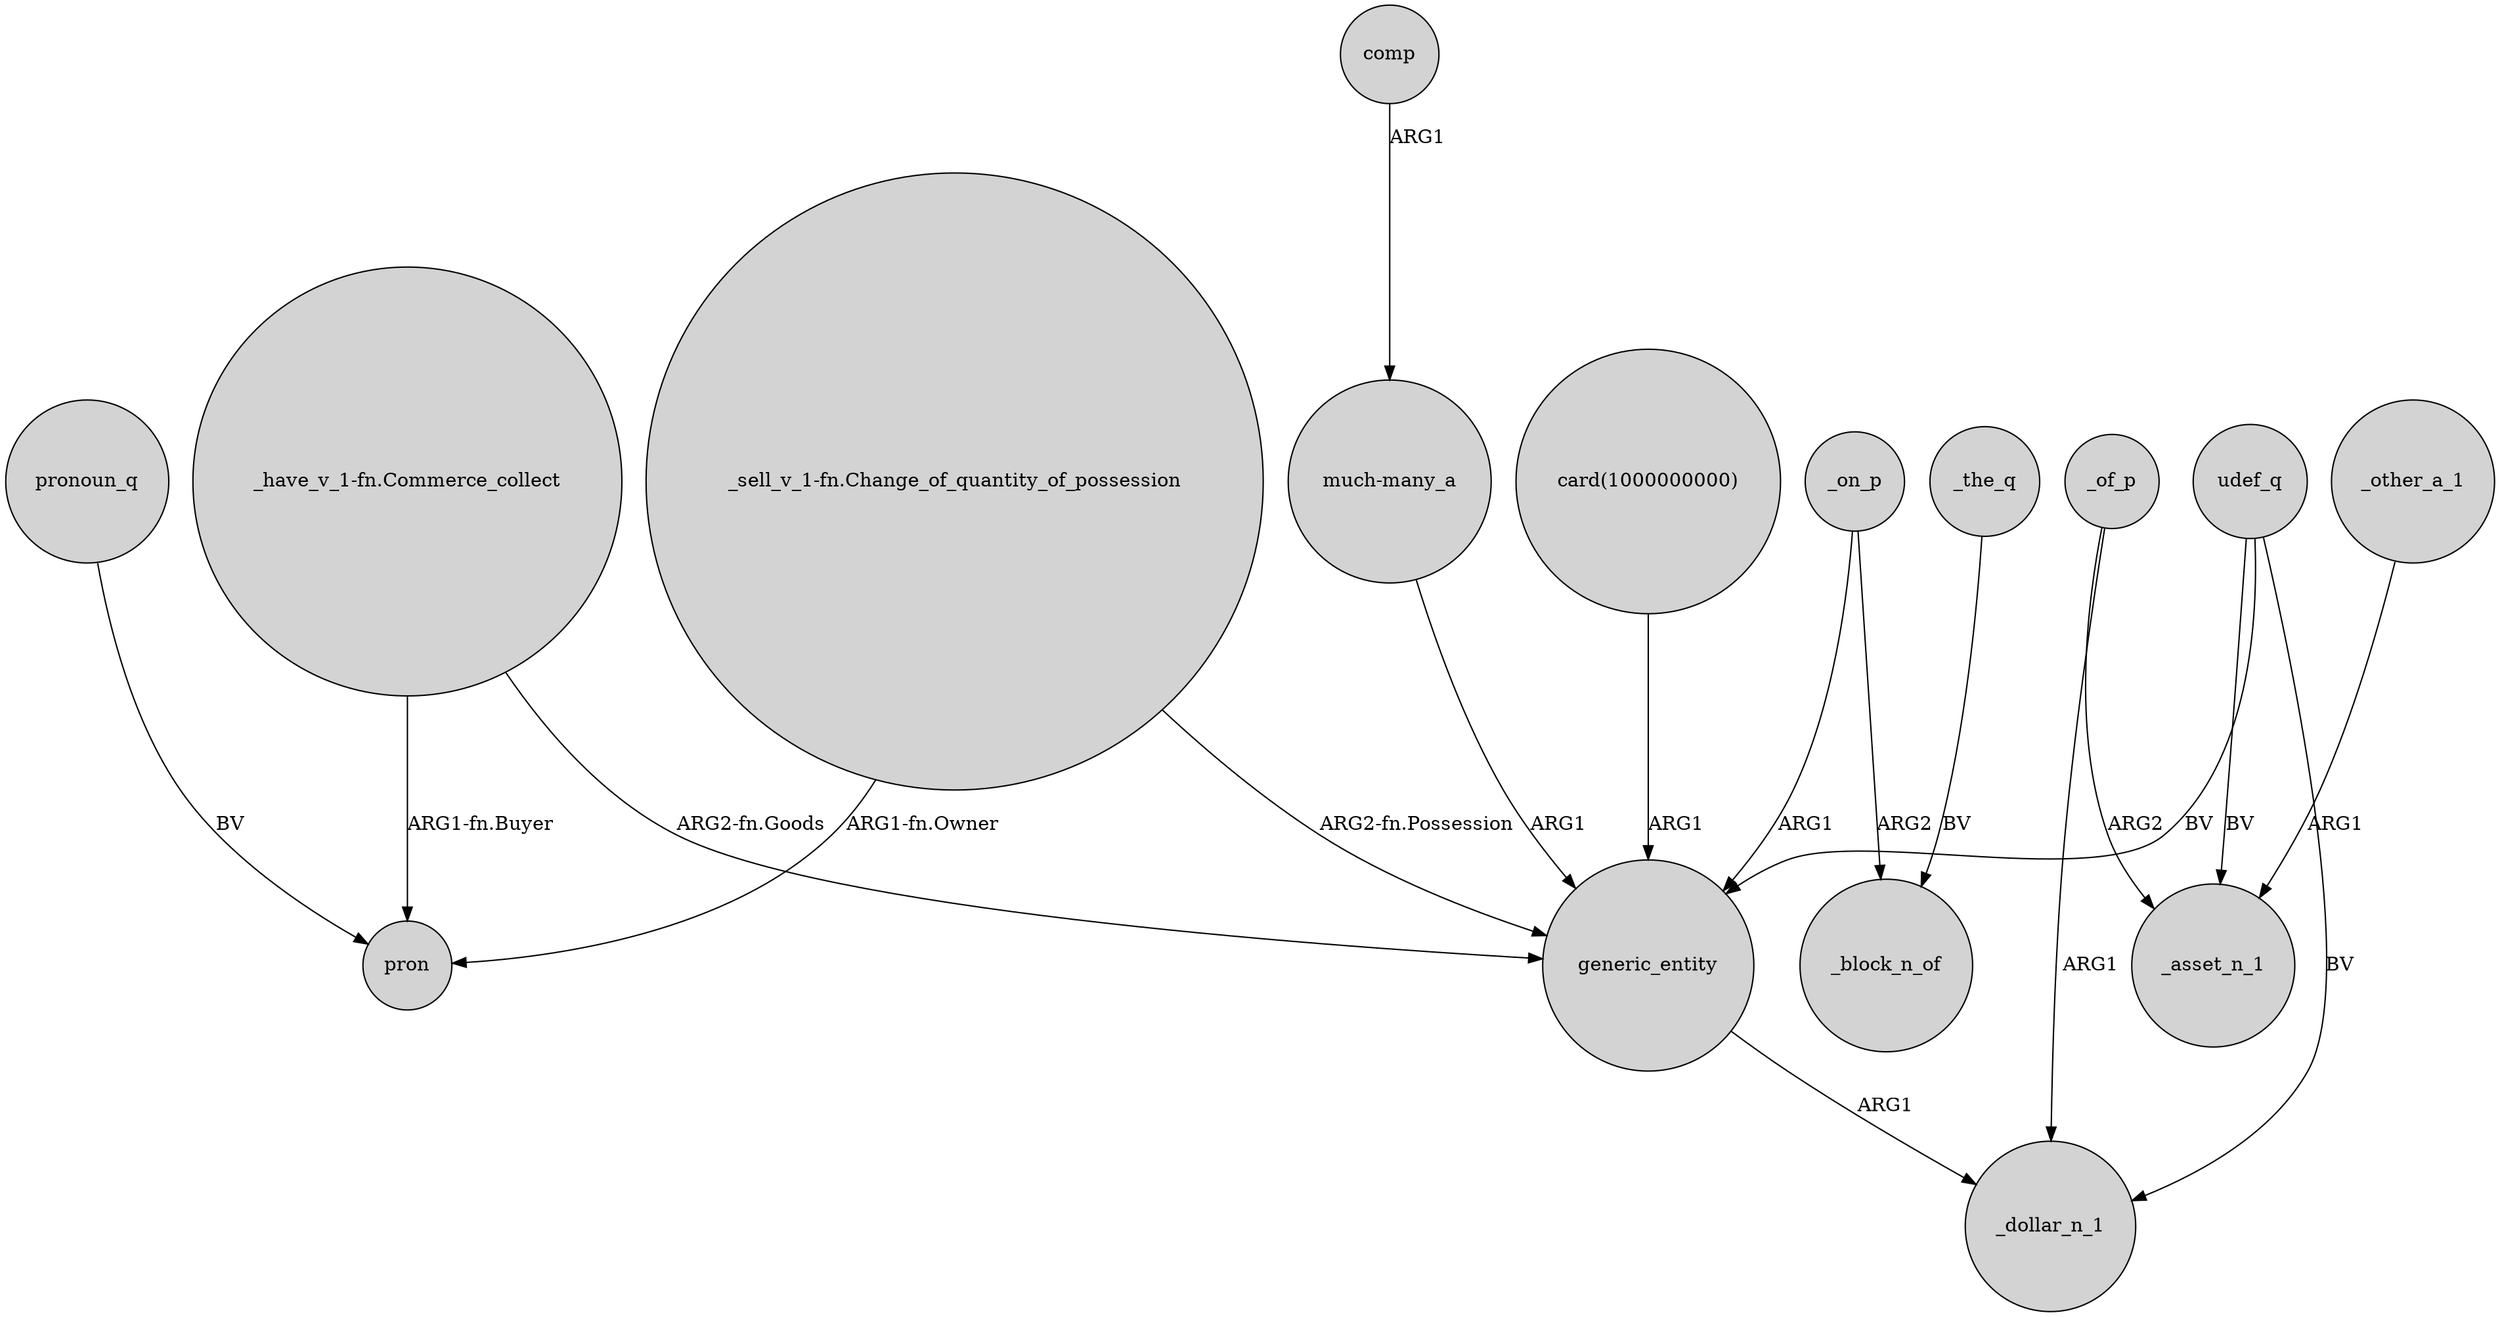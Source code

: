 digraph {
	node [shape=circle style=filled]
	_of_p -> _dollar_n_1 [label=ARG1]
	"much-many_a" -> generic_entity [label=ARG1]
	"_have_v_1-fn.Commerce_collect" -> pron [label="ARG1-fn.Buyer"]
	_the_q -> _block_n_of [label=BV]
	_on_p -> _block_n_of [label=ARG2]
	_of_p -> _asset_n_1 [label=ARG2]
	"card(1000000000)" -> generic_entity [label=ARG1]
	udef_q -> _asset_n_1 [label=BV]
	"_sell_v_1-fn.Change_of_quantity_of_possession" -> pron [label="ARG1-fn.Owner"]
	udef_q -> _dollar_n_1 [label=BV]
	_other_a_1 -> _asset_n_1 [label=ARG1]
	udef_q -> generic_entity [label=BV]
	generic_entity -> _dollar_n_1 [label=ARG1]
	_on_p -> generic_entity [label=ARG1]
	"_have_v_1-fn.Commerce_collect" -> generic_entity [label="ARG2-fn.Goods"]
	pronoun_q -> pron [label=BV]
	"_sell_v_1-fn.Change_of_quantity_of_possession" -> generic_entity [label="ARG2-fn.Possession"]
	comp -> "much-many_a" [label=ARG1]
}
